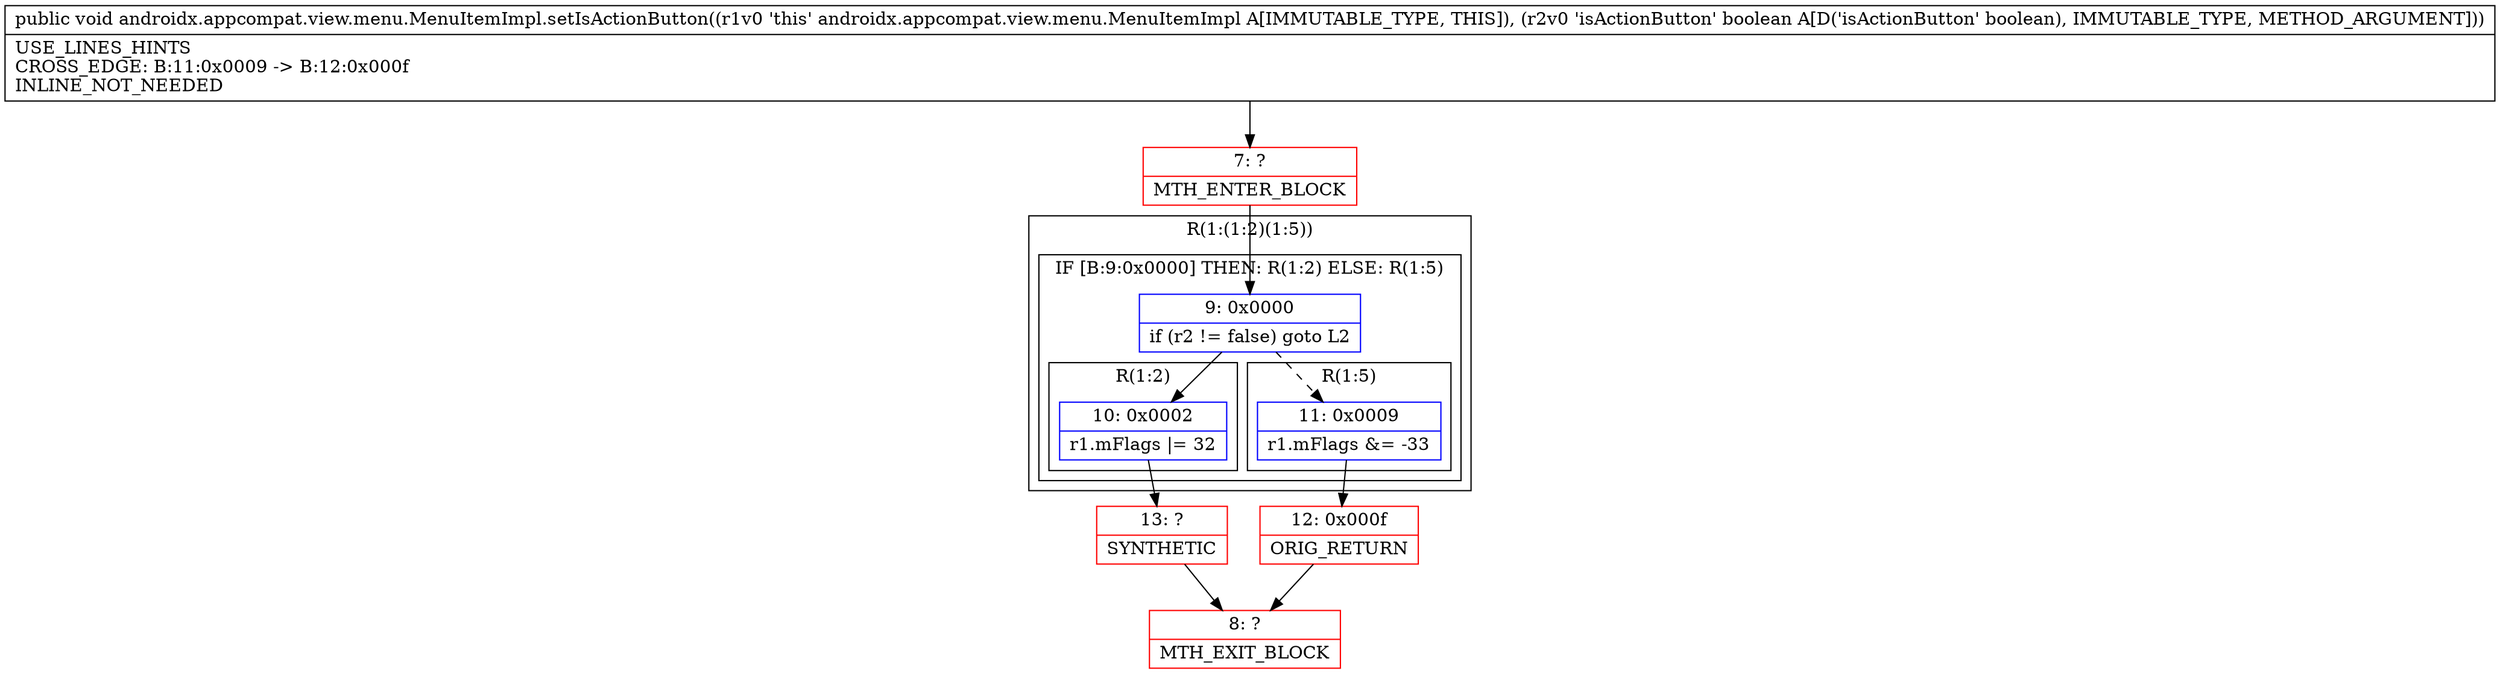 digraph "CFG forandroidx.appcompat.view.menu.MenuItemImpl.setIsActionButton(Z)V" {
subgraph cluster_Region_987887982 {
label = "R(1:(1:2)(1:5))";
node [shape=record,color=blue];
subgraph cluster_IfRegion_782045475 {
label = "IF [B:9:0x0000] THEN: R(1:2) ELSE: R(1:5)";
node [shape=record,color=blue];
Node_9 [shape=record,label="{9\:\ 0x0000|if (r2 != false) goto L2\l}"];
subgraph cluster_Region_297873697 {
label = "R(1:2)";
node [shape=record,color=blue];
Node_10 [shape=record,label="{10\:\ 0x0002|r1.mFlags \|= 32\l}"];
}
subgraph cluster_Region_1110098305 {
label = "R(1:5)";
node [shape=record,color=blue];
Node_11 [shape=record,label="{11\:\ 0x0009|r1.mFlags &= \-33\l}"];
}
}
}
Node_7 [shape=record,color=red,label="{7\:\ ?|MTH_ENTER_BLOCK\l}"];
Node_13 [shape=record,color=red,label="{13\:\ ?|SYNTHETIC\l}"];
Node_8 [shape=record,color=red,label="{8\:\ ?|MTH_EXIT_BLOCK\l}"];
Node_12 [shape=record,color=red,label="{12\:\ 0x000f|ORIG_RETURN\l}"];
MethodNode[shape=record,label="{public void androidx.appcompat.view.menu.MenuItemImpl.setIsActionButton((r1v0 'this' androidx.appcompat.view.menu.MenuItemImpl A[IMMUTABLE_TYPE, THIS]), (r2v0 'isActionButton' boolean A[D('isActionButton' boolean), IMMUTABLE_TYPE, METHOD_ARGUMENT]))  | USE_LINES_HINTS\lCROSS_EDGE: B:11:0x0009 \-\> B:12:0x000f\lINLINE_NOT_NEEDED\l}"];
MethodNode -> Node_7;Node_9 -> Node_10;
Node_9 -> Node_11[style=dashed];
Node_10 -> Node_13;
Node_11 -> Node_12;
Node_7 -> Node_9;
Node_13 -> Node_8;
Node_12 -> Node_8;
}

